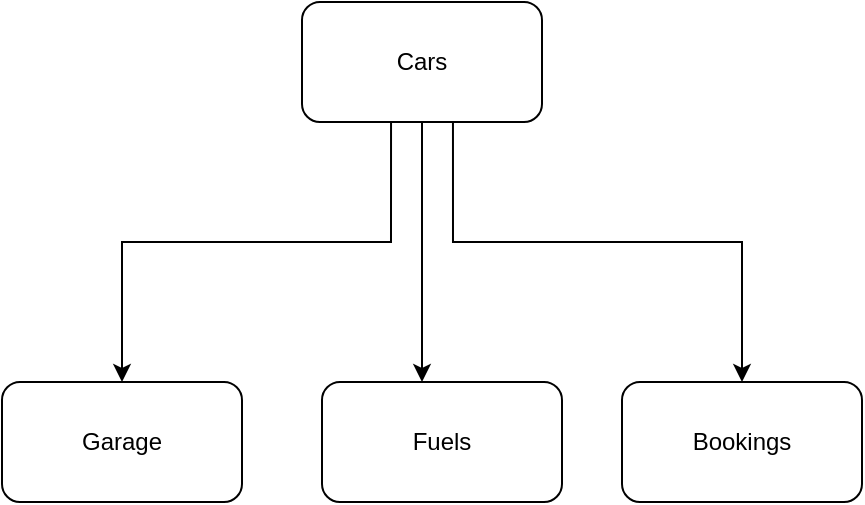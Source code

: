 <mxfile version="24.5.3" type="device">
  <diagram name="Page-1" id="isLPJEoHpr-5g3SHMpkB">
    <mxGraphModel dx="1400" dy="847" grid="1" gridSize="10" guides="1" tooltips="1" connect="1" arrows="1" fold="1" page="1" pageScale="1" pageWidth="1378" pageHeight="1378" math="0" shadow="0">
      <root>
        <mxCell id="0" />
        <mxCell id="1" parent="0" />
        <mxCell id="-7107ID1DO5pDt2VoAf5-6" style="edgeStyle=orthogonalEdgeStyle;rounded=0;orthogonalLoop=1;jettySize=auto;html=1;exitX=0.371;exitY=0.979;exitDx=0;exitDy=0;entryX=0.5;entryY=0;entryDx=0;entryDy=0;exitPerimeter=0;" edge="1" parent="1" source="-7107ID1DO5pDt2VoAf5-1" target="-7107ID1DO5pDt2VoAf5-3">
          <mxGeometry relative="1" as="geometry">
            <Array as="points">
              <mxPoint x="465" y="230" />
              <mxPoint x="330" y="230" />
            </Array>
          </mxGeometry>
        </mxCell>
        <mxCell id="-7107ID1DO5pDt2VoAf5-9" style="edgeStyle=orthogonalEdgeStyle;rounded=0;orthogonalLoop=1;jettySize=auto;html=1;exitX=0.629;exitY=0.997;exitDx=0;exitDy=0;entryX=0.5;entryY=0;entryDx=0;entryDy=0;exitPerimeter=0;" edge="1" parent="1" source="-7107ID1DO5pDt2VoAf5-1" target="-7107ID1DO5pDt2VoAf5-7">
          <mxGeometry relative="1" as="geometry">
            <Array as="points">
              <mxPoint x="495" y="230" />
              <mxPoint x="640" y="230" />
            </Array>
          </mxGeometry>
        </mxCell>
        <mxCell id="-7107ID1DO5pDt2VoAf5-1" value="Cars" style="rounded=1;whiteSpace=wrap;html=1;" vertex="1" parent="1">
          <mxGeometry x="420" y="110" width="120" height="60" as="geometry" />
        </mxCell>
        <mxCell id="-7107ID1DO5pDt2VoAf5-2" value="Fuels" style="rounded=1;whiteSpace=wrap;html=1;" vertex="1" parent="1">
          <mxGeometry x="430" y="300" width="120" height="60" as="geometry" />
        </mxCell>
        <mxCell id="-7107ID1DO5pDt2VoAf5-3" value="Garage" style="rounded=1;whiteSpace=wrap;html=1;" vertex="1" parent="1">
          <mxGeometry x="270" y="300" width="120" height="60" as="geometry" />
        </mxCell>
        <mxCell id="-7107ID1DO5pDt2VoAf5-7" value="Bookings" style="rounded=1;whiteSpace=wrap;html=1;" vertex="1" parent="1">
          <mxGeometry x="580" y="300" width="120" height="60" as="geometry" />
        </mxCell>
        <mxCell id="-7107ID1DO5pDt2VoAf5-8" style="rounded=0;orthogonalLoop=1;jettySize=auto;html=1;exitX=0.5;exitY=1;exitDx=0;exitDy=0;" edge="1" parent="1" source="-7107ID1DO5pDt2VoAf5-1">
          <mxGeometry relative="1" as="geometry">
            <mxPoint x="480" y="300" as="targetPoint" />
          </mxGeometry>
        </mxCell>
      </root>
    </mxGraphModel>
  </diagram>
</mxfile>
